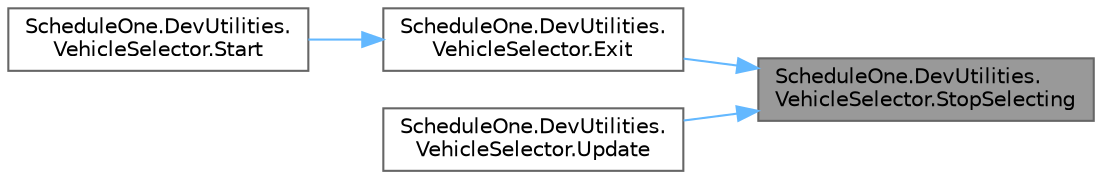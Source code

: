 digraph "ScheduleOne.DevUtilities.VehicleSelector.StopSelecting"
{
 // LATEX_PDF_SIZE
  bgcolor="transparent";
  edge [fontname=Helvetica,fontsize=10,labelfontname=Helvetica,labelfontsize=10];
  node [fontname=Helvetica,fontsize=10,shape=box,height=0.2,width=0.4];
  rankdir="RL";
  Node1 [id="Node000001",label="ScheduleOne.DevUtilities.\lVehicleSelector.StopSelecting",height=0.2,width=0.4,color="gray40", fillcolor="grey60", style="filled", fontcolor="black",tooltip=" "];
  Node1 -> Node2 [id="edge1_Node000001_Node000002",dir="back",color="steelblue1",style="solid",tooltip=" "];
  Node2 [id="Node000002",label="ScheduleOne.DevUtilities.\lVehicleSelector.Exit",height=0.2,width=0.4,color="grey40", fillcolor="white", style="filled",URL="$class_schedule_one_1_1_dev_utilities_1_1_vehicle_selector.html#a1643a6510bfb7699d16c4f28f41bdb97",tooltip=" "];
  Node2 -> Node3 [id="edge2_Node000002_Node000003",dir="back",color="steelblue1",style="solid",tooltip=" "];
  Node3 [id="Node000003",label="ScheduleOne.DevUtilities.\lVehicleSelector.Start",height=0.2,width=0.4,color="grey40", fillcolor="white", style="filled",URL="$class_schedule_one_1_1_dev_utilities_1_1_vehicle_selector.html#ad8ec69a8983ddd67d69794a0bcade733",tooltip=" "];
  Node1 -> Node4 [id="edge3_Node000001_Node000004",dir="back",color="steelblue1",style="solid",tooltip=" "];
  Node4 [id="Node000004",label="ScheduleOne.DevUtilities.\lVehicleSelector.Update",height=0.2,width=0.4,color="grey40", fillcolor="white", style="filled",URL="$class_schedule_one_1_1_dev_utilities_1_1_vehicle_selector.html#abc03889adeb9e86171b5035a3029aa6f",tooltip=" "];
}

